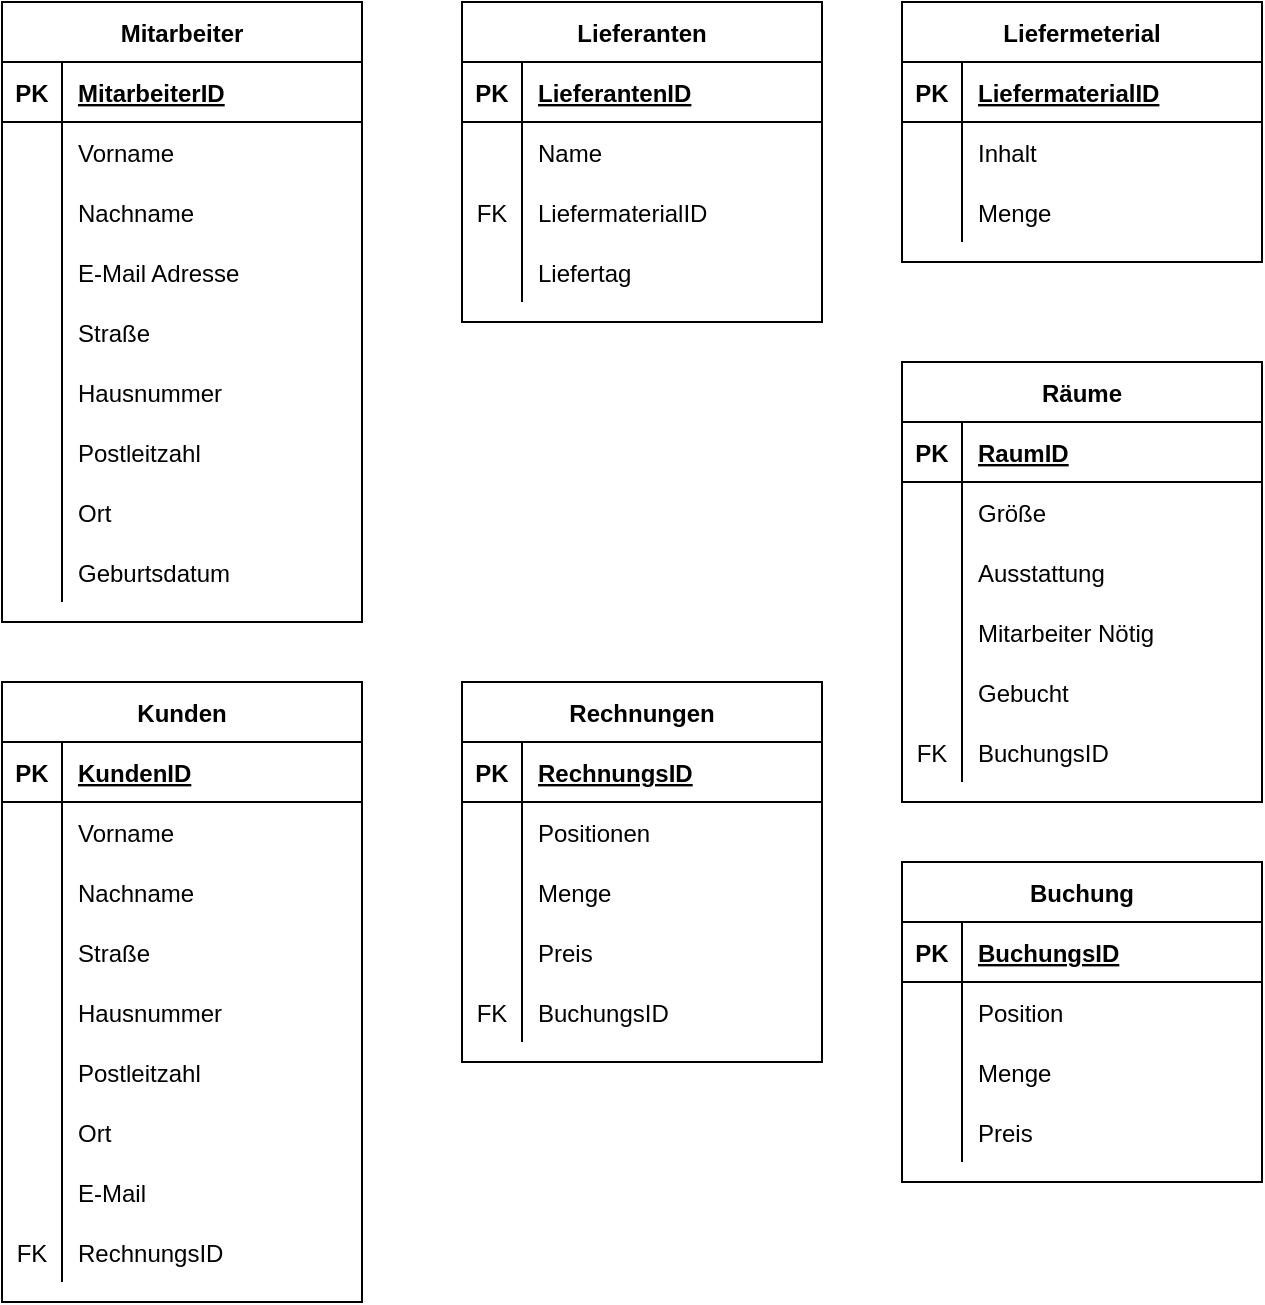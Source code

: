 <mxfile version="18.0.2" type="device"><diagram id="neu1YHQNExmpvhTmMHdw" name="Page-1"><mxGraphModel dx="1422" dy="772" grid="1" gridSize="10" guides="1" tooltips="1" connect="1" arrows="1" fold="1" page="1" pageScale="1" pageWidth="827" pageHeight="1169" math="0" shadow="0"><root><mxCell id="0"/><mxCell id="1" parent="0"/><mxCell id="aoT9SitxjQVlXELc2mFH-1" value="Mitarbeiter" style="shape=table;startSize=30;container=1;collapsible=1;childLayout=tableLayout;fixedRows=1;rowLines=0;fontStyle=1;align=center;resizeLast=1;" vertex="1" parent="1"><mxGeometry x="50" y="40" width="180" height="310" as="geometry"/></mxCell><mxCell id="aoT9SitxjQVlXELc2mFH-2" value="" style="shape=tableRow;horizontal=0;startSize=0;swimlaneHead=0;swimlaneBody=0;fillColor=none;collapsible=0;dropTarget=0;points=[[0,0.5],[1,0.5]];portConstraint=eastwest;top=0;left=0;right=0;bottom=1;" vertex="1" parent="aoT9SitxjQVlXELc2mFH-1"><mxGeometry y="30" width="180" height="30" as="geometry"/></mxCell><mxCell id="aoT9SitxjQVlXELc2mFH-3" value="PK" style="shape=partialRectangle;connectable=0;fillColor=none;top=0;left=0;bottom=0;right=0;fontStyle=1;overflow=hidden;" vertex="1" parent="aoT9SitxjQVlXELc2mFH-2"><mxGeometry width="30" height="30" as="geometry"><mxRectangle width="30" height="30" as="alternateBounds"/></mxGeometry></mxCell><mxCell id="aoT9SitxjQVlXELc2mFH-4" value="MitarbeiterID" style="shape=partialRectangle;connectable=0;fillColor=none;top=0;left=0;bottom=0;right=0;align=left;spacingLeft=6;fontStyle=5;overflow=hidden;" vertex="1" parent="aoT9SitxjQVlXELc2mFH-2"><mxGeometry x="30" width="150" height="30" as="geometry"><mxRectangle width="150" height="30" as="alternateBounds"/></mxGeometry></mxCell><mxCell id="aoT9SitxjQVlXELc2mFH-5" value="" style="shape=tableRow;horizontal=0;startSize=0;swimlaneHead=0;swimlaneBody=0;fillColor=none;collapsible=0;dropTarget=0;points=[[0,0.5],[1,0.5]];portConstraint=eastwest;top=0;left=0;right=0;bottom=0;" vertex="1" parent="aoT9SitxjQVlXELc2mFH-1"><mxGeometry y="60" width="180" height="30" as="geometry"/></mxCell><mxCell id="aoT9SitxjQVlXELc2mFH-6" value="" style="shape=partialRectangle;connectable=0;fillColor=none;top=0;left=0;bottom=0;right=0;editable=1;overflow=hidden;" vertex="1" parent="aoT9SitxjQVlXELc2mFH-5"><mxGeometry width="30" height="30" as="geometry"><mxRectangle width="30" height="30" as="alternateBounds"/></mxGeometry></mxCell><mxCell id="aoT9SitxjQVlXELc2mFH-7" value="Vorname" style="shape=partialRectangle;connectable=0;fillColor=none;top=0;left=0;bottom=0;right=0;align=left;spacingLeft=6;overflow=hidden;" vertex="1" parent="aoT9SitxjQVlXELc2mFH-5"><mxGeometry x="30" width="150" height="30" as="geometry"><mxRectangle width="150" height="30" as="alternateBounds"/></mxGeometry></mxCell><mxCell id="aoT9SitxjQVlXELc2mFH-8" value="" style="shape=tableRow;horizontal=0;startSize=0;swimlaneHead=0;swimlaneBody=0;fillColor=none;collapsible=0;dropTarget=0;points=[[0,0.5],[1,0.5]];portConstraint=eastwest;top=0;left=0;right=0;bottom=0;" vertex="1" parent="aoT9SitxjQVlXELc2mFH-1"><mxGeometry y="90" width="180" height="30" as="geometry"/></mxCell><mxCell id="aoT9SitxjQVlXELc2mFH-9" value="" style="shape=partialRectangle;connectable=0;fillColor=none;top=0;left=0;bottom=0;right=0;editable=1;overflow=hidden;" vertex="1" parent="aoT9SitxjQVlXELc2mFH-8"><mxGeometry width="30" height="30" as="geometry"><mxRectangle width="30" height="30" as="alternateBounds"/></mxGeometry></mxCell><mxCell id="aoT9SitxjQVlXELc2mFH-10" value="Nachname" style="shape=partialRectangle;connectable=0;fillColor=none;top=0;left=0;bottom=0;right=0;align=left;spacingLeft=6;overflow=hidden;" vertex="1" parent="aoT9SitxjQVlXELc2mFH-8"><mxGeometry x="30" width="150" height="30" as="geometry"><mxRectangle width="150" height="30" as="alternateBounds"/></mxGeometry></mxCell><mxCell id="aoT9SitxjQVlXELc2mFH-11" value="" style="shape=tableRow;horizontal=0;startSize=0;swimlaneHead=0;swimlaneBody=0;fillColor=none;collapsible=0;dropTarget=0;points=[[0,0.5],[1,0.5]];portConstraint=eastwest;top=0;left=0;right=0;bottom=0;" vertex="1" parent="aoT9SitxjQVlXELc2mFH-1"><mxGeometry y="120" width="180" height="30" as="geometry"/></mxCell><mxCell id="aoT9SitxjQVlXELc2mFH-12" value="" style="shape=partialRectangle;connectable=0;fillColor=none;top=0;left=0;bottom=0;right=0;editable=1;overflow=hidden;" vertex="1" parent="aoT9SitxjQVlXELc2mFH-11"><mxGeometry width="30" height="30" as="geometry"><mxRectangle width="30" height="30" as="alternateBounds"/></mxGeometry></mxCell><mxCell id="aoT9SitxjQVlXELc2mFH-13" value="E-Mail Adresse" style="shape=partialRectangle;connectable=0;fillColor=none;top=0;left=0;bottom=0;right=0;align=left;spacingLeft=6;overflow=hidden;" vertex="1" parent="aoT9SitxjQVlXELc2mFH-11"><mxGeometry x="30" width="150" height="30" as="geometry"><mxRectangle width="150" height="30" as="alternateBounds"/></mxGeometry></mxCell><mxCell id="aoT9SitxjQVlXELc2mFH-29" style="shape=tableRow;horizontal=0;startSize=0;swimlaneHead=0;swimlaneBody=0;fillColor=none;collapsible=0;dropTarget=0;points=[[0,0.5],[1,0.5]];portConstraint=eastwest;top=0;left=0;right=0;bottom=0;" vertex="1" parent="aoT9SitxjQVlXELc2mFH-1"><mxGeometry y="150" width="180" height="30" as="geometry"/></mxCell><mxCell id="aoT9SitxjQVlXELc2mFH-30" style="shape=partialRectangle;connectable=0;fillColor=none;top=0;left=0;bottom=0;right=0;editable=1;overflow=hidden;" vertex="1" parent="aoT9SitxjQVlXELc2mFH-29"><mxGeometry width="30" height="30" as="geometry"><mxRectangle width="30" height="30" as="alternateBounds"/></mxGeometry></mxCell><mxCell id="aoT9SitxjQVlXELc2mFH-31" value="Straße" style="shape=partialRectangle;connectable=0;fillColor=none;top=0;left=0;bottom=0;right=0;align=left;spacingLeft=6;overflow=hidden;" vertex="1" parent="aoT9SitxjQVlXELc2mFH-29"><mxGeometry x="30" width="150" height="30" as="geometry"><mxRectangle width="150" height="30" as="alternateBounds"/></mxGeometry></mxCell><mxCell id="aoT9SitxjQVlXELc2mFH-26" style="shape=tableRow;horizontal=0;startSize=0;swimlaneHead=0;swimlaneBody=0;fillColor=none;collapsible=0;dropTarget=0;points=[[0,0.5],[1,0.5]];portConstraint=eastwest;top=0;left=0;right=0;bottom=0;" vertex="1" parent="aoT9SitxjQVlXELc2mFH-1"><mxGeometry y="180" width="180" height="30" as="geometry"/></mxCell><mxCell id="aoT9SitxjQVlXELc2mFH-27" style="shape=partialRectangle;connectable=0;fillColor=none;top=0;left=0;bottom=0;right=0;editable=1;overflow=hidden;" vertex="1" parent="aoT9SitxjQVlXELc2mFH-26"><mxGeometry width="30" height="30" as="geometry"><mxRectangle width="30" height="30" as="alternateBounds"/></mxGeometry></mxCell><mxCell id="aoT9SitxjQVlXELc2mFH-28" value="Hausnummer" style="shape=partialRectangle;connectable=0;fillColor=none;top=0;left=0;bottom=0;right=0;align=left;spacingLeft=6;overflow=hidden;" vertex="1" parent="aoT9SitxjQVlXELc2mFH-26"><mxGeometry x="30" width="150" height="30" as="geometry"><mxRectangle width="150" height="30" as="alternateBounds"/></mxGeometry></mxCell><mxCell id="aoT9SitxjQVlXELc2mFH-23" style="shape=tableRow;horizontal=0;startSize=0;swimlaneHead=0;swimlaneBody=0;fillColor=none;collapsible=0;dropTarget=0;points=[[0,0.5],[1,0.5]];portConstraint=eastwest;top=0;left=0;right=0;bottom=0;" vertex="1" parent="aoT9SitxjQVlXELc2mFH-1"><mxGeometry y="210" width="180" height="30" as="geometry"/></mxCell><mxCell id="aoT9SitxjQVlXELc2mFH-24" style="shape=partialRectangle;connectable=0;fillColor=none;top=0;left=0;bottom=0;right=0;editable=1;overflow=hidden;" vertex="1" parent="aoT9SitxjQVlXELc2mFH-23"><mxGeometry width="30" height="30" as="geometry"><mxRectangle width="30" height="30" as="alternateBounds"/></mxGeometry></mxCell><mxCell id="aoT9SitxjQVlXELc2mFH-25" value="Postleitzahl" style="shape=partialRectangle;connectable=0;fillColor=none;top=0;left=0;bottom=0;right=0;align=left;spacingLeft=6;overflow=hidden;" vertex="1" parent="aoT9SitxjQVlXELc2mFH-23"><mxGeometry x="30" width="150" height="30" as="geometry"><mxRectangle width="150" height="30" as="alternateBounds"/></mxGeometry></mxCell><mxCell id="aoT9SitxjQVlXELc2mFH-20" style="shape=tableRow;horizontal=0;startSize=0;swimlaneHead=0;swimlaneBody=0;fillColor=none;collapsible=0;dropTarget=0;points=[[0,0.5],[1,0.5]];portConstraint=eastwest;top=0;left=0;right=0;bottom=0;" vertex="1" parent="aoT9SitxjQVlXELc2mFH-1"><mxGeometry y="240" width="180" height="30" as="geometry"/></mxCell><mxCell id="aoT9SitxjQVlXELc2mFH-21" style="shape=partialRectangle;connectable=0;fillColor=none;top=0;left=0;bottom=0;right=0;editable=1;overflow=hidden;" vertex="1" parent="aoT9SitxjQVlXELc2mFH-20"><mxGeometry width="30" height="30" as="geometry"><mxRectangle width="30" height="30" as="alternateBounds"/></mxGeometry></mxCell><mxCell id="aoT9SitxjQVlXELc2mFH-22" value="Ort" style="shape=partialRectangle;connectable=0;fillColor=none;top=0;left=0;bottom=0;right=0;align=left;spacingLeft=6;overflow=hidden;" vertex="1" parent="aoT9SitxjQVlXELc2mFH-20"><mxGeometry x="30" width="150" height="30" as="geometry"><mxRectangle width="150" height="30" as="alternateBounds"/></mxGeometry></mxCell><mxCell id="aoT9SitxjQVlXELc2mFH-17" style="shape=tableRow;horizontal=0;startSize=0;swimlaneHead=0;swimlaneBody=0;fillColor=none;collapsible=0;dropTarget=0;points=[[0,0.5],[1,0.5]];portConstraint=eastwest;top=0;left=0;right=0;bottom=0;" vertex="1" parent="aoT9SitxjQVlXELc2mFH-1"><mxGeometry y="270" width="180" height="30" as="geometry"/></mxCell><mxCell id="aoT9SitxjQVlXELc2mFH-18" style="shape=partialRectangle;connectable=0;fillColor=none;top=0;left=0;bottom=0;right=0;editable=1;overflow=hidden;" vertex="1" parent="aoT9SitxjQVlXELc2mFH-17"><mxGeometry width="30" height="30" as="geometry"><mxRectangle width="30" height="30" as="alternateBounds"/></mxGeometry></mxCell><mxCell id="aoT9SitxjQVlXELc2mFH-19" value="Geburtsdatum" style="shape=partialRectangle;connectable=0;fillColor=none;top=0;left=0;bottom=0;right=0;align=left;spacingLeft=6;overflow=hidden;" vertex="1" parent="aoT9SitxjQVlXELc2mFH-17"><mxGeometry x="30" width="150" height="30" as="geometry"><mxRectangle width="150" height="30" as="alternateBounds"/></mxGeometry></mxCell><mxCell id="aoT9SitxjQVlXELc2mFH-32" value="Lieferanten" style="shape=table;startSize=30;container=1;collapsible=1;childLayout=tableLayout;fixedRows=1;rowLines=0;fontStyle=1;align=center;resizeLast=1;" vertex="1" parent="1"><mxGeometry x="280" y="40" width="180" height="160" as="geometry"/></mxCell><mxCell id="aoT9SitxjQVlXELc2mFH-33" value="" style="shape=tableRow;horizontal=0;startSize=0;swimlaneHead=0;swimlaneBody=0;fillColor=none;collapsible=0;dropTarget=0;points=[[0,0.5],[1,0.5]];portConstraint=eastwest;top=0;left=0;right=0;bottom=1;" vertex="1" parent="aoT9SitxjQVlXELc2mFH-32"><mxGeometry y="30" width="180" height="30" as="geometry"/></mxCell><mxCell id="aoT9SitxjQVlXELc2mFH-34" value="PK" style="shape=partialRectangle;connectable=0;fillColor=none;top=0;left=0;bottom=0;right=0;fontStyle=1;overflow=hidden;" vertex="1" parent="aoT9SitxjQVlXELc2mFH-33"><mxGeometry width="30" height="30" as="geometry"><mxRectangle width="30" height="30" as="alternateBounds"/></mxGeometry></mxCell><mxCell id="aoT9SitxjQVlXELc2mFH-35" value="LieferantenID" style="shape=partialRectangle;connectable=0;fillColor=none;top=0;left=0;bottom=0;right=0;align=left;spacingLeft=6;fontStyle=5;overflow=hidden;" vertex="1" parent="aoT9SitxjQVlXELc2mFH-33"><mxGeometry x="30" width="150" height="30" as="geometry"><mxRectangle width="150" height="30" as="alternateBounds"/></mxGeometry></mxCell><mxCell id="aoT9SitxjQVlXELc2mFH-36" value="" style="shape=tableRow;horizontal=0;startSize=0;swimlaneHead=0;swimlaneBody=0;fillColor=none;collapsible=0;dropTarget=0;points=[[0,0.5],[1,0.5]];portConstraint=eastwest;top=0;left=0;right=0;bottom=0;" vertex="1" parent="aoT9SitxjQVlXELc2mFH-32"><mxGeometry y="60" width="180" height="30" as="geometry"/></mxCell><mxCell id="aoT9SitxjQVlXELc2mFH-37" value="" style="shape=partialRectangle;connectable=0;fillColor=none;top=0;left=0;bottom=0;right=0;editable=1;overflow=hidden;" vertex="1" parent="aoT9SitxjQVlXELc2mFH-36"><mxGeometry width="30" height="30" as="geometry"><mxRectangle width="30" height="30" as="alternateBounds"/></mxGeometry></mxCell><mxCell id="aoT9SitxjQVlXELc2mFH-38" value="Name" style="shape=partialRectangle;connectable=0;fillColor=none;top=0;left=0;bottom=0;right=0;align=left;spacingLeft=6;overflow=hidden;" vertex="1" parent="aoT9SitxjQVlXELc2mFH-36"><mxGeometry x="30" width="150" height="30" as="geometry"><mxRectangle width="150" height="30" as="alternateBounds"/></mxGeometry></mxCell><mxCell id="aoT9SitxjQVlXELc2mFH-39" value="" style="shape=tableRow;horizontal=0;startSize=0;swimlaneHead=0;swimlaneBody=0;fillColor=none;collapsible=0;dropTarget=0;points=[[0,0.5],[1,0.5]];portConstraint=eastwest;top=0;left=0;right=0;bottom=0;" vertex="1" parent="aoT9SitxjQVlXELc2mFH-32"><mxGeometry y="90" width="180" height="30" as="geometry"/></mxCell><mxCell id="aoT9SitxjQVlXELc2mFH-40" value="FK" style="shape=partialRectangle;connectable=0;fillColor=none;top=0;left=0;bottom=0;right=0;editable=1;overflow=hidden;" vertex="1" parent="aoT9SitxjQVlXELc2mFH-39"><mxGeometry width="30" height="30" as="geometry"><mxRectangle width="30" height="30" as="alternateBounds"/></mxGeometry></mxCell><mxCell id="aoT9SitxjQVlXELc2mFH-41" value="LiefermaterialID" style="shape=partialRectangle;connectable=0;fillColor=none;top=0;left=0;bottom=0;right=0;align=left;spacingLeft=6;overflow=hidden;" vertex="1" parent="aoT9SitxjQVlXELc2mFH-39"><mxGeometry x="30" width="150" height="30" as="geometry"><mxRectangle width="150" height="30" as="alternateBounds"/></mxGeometry></mxCell><mxCell id="aoT9SitxjQVlXELc2mFH-42" value="" style="shape=tableRow;horizontal=0;startSize=0;swimlaneHead=0;swimlaneBody=0;fillColor=none;collapsible=0;dropTarget=0;points=[[0,0.5],[1,0.5]];portConstraint=eastwest;top=0;left=0;right=0;bottom=0;" vertex="1" parent="aoT9SitxjQVlXELc2mFH-32"><mxGeometry y="120" width="180" height="30" as="geometry"/></mxCell><mxCell id="aoT9SitxjQVlXELc2mFH-43" value="" style="shape=partialRectangle;connectable=0;fillColor=none;top=0;left=0;bottom=0;right=0;editable=1;overflow=hidden;" vertex="1" parent="aoT9SitxjQVlXELc2mFH-42"><mxGeometry width="30" height="30" as="geometry"><mxRectangle width="30" height="30" as="alternateBounds"/></mxGeometry></mxCell><mxCell id="aoT9SitxjQVlXELc2mFH-44" value="Liefertag" style="shape=partialRectangle;connectable=0;fillColor=none;top=0;left=0;bottom=0;right=0;align=left;spacingLeft=6;overflow=hidden;" vertex="1" parent="aoT9SitxjQVlXELc2mFH-42"><mxGeometry x="30" width="150" height="30" as="geometry"><mxRectangle width="150" height="30" as="alternateBounds"/></mxGeometry></mxCell><mxCell id="aoT9SitxjQVlXELc2mFH-45" value="Liefermeterial" style="shape=table;startSize=30;container=1;collapsible=1;childLayout=tableLayout;fixedRows=1;rowLines=0;fontStyle=1;align=center;resizeLast=1;" vertex="1" parent="1"><mxGeometry x="500" y="40" width="180" height="130" as="geometry"/></mxCell><mxCell id="aoT9SitxjQVlXELc2mFH-46" value="" style="shape=tableRow;horizontal=0;startSize=0;swimlaneHead=0;swimlaneBody=0;fillColor=none;collapsible=0;dropTarget=0;points=[[0,0.5],[1,0.5]];portConstraint=eastwest;top=0;left=0;right=0;bottom=1;" vertex="1" parent="aoT9SitxjQVlXELc2mFH-45"><mxGeometry y="30" width="180" height="30" as="geometry"/></mxCell><mxCell id="aoT9SitxjQVlXELc2mFH-47" value="PK" style="shape=partialRectangle;connectable=0;fillColor=none;top=0;left=0;bottom=0;right=0;fontStyle=1;overflow=hidden;" vertex="1" parent="aoT9SitxjQVlXELc2mFH-46"><mxGeometry width="30" height="30" as="geometry"><mxRectangle width="30" height="30" as="alternateBounds"/></mxGeometry></mxCell><mxCell id="aoT9SitxjQVlXELc2mFH-48" value="LiefermaterialID" style="shape=partialRectangle;connectable=0;fillColor=none;top=0;left=0;bottom=0;right=0;align=left;spacingLeft=6;fontStyle=5;overflow=hidden;" vertex="1" parent="aoT9SitxjQVlXELc2mFH-46"><mxGeometry x="30" width="150" height="30" as="geometry"><mxRectangle width="150" height="30" as="alternateBounds"/></mxGeometry></mxCell><mxCell id="aoT9SitxjQVlXELc2mFH-49" value="" style="shape=tableRow;horizontal=0;startSize=0;swimlaneHead=0;swimlaneBody=0;fillColor=none;collapsible=0;dropTarget=0;points=[[0,0.5],[1,0.5]];portConstraint=eastwest;top=0;left=0;right=0;bottom=0;" vertex="1" parent="aoT9SitxjQVlXELc2mFH-45"><mxGeometry y="60" width="180" height="30" as="geometry"/></mxCell><mxCell id="aoT9SitxjQVlXELc2mFH-50" value="" style="shape=partialRectangle;connectable=0;fillColor=none;top=0;left=0;bottom=0;right=0;editable=1;overflow=hidden;" vertex="1" parent="aoT9SitxjQVlXELc2mFH-49"><mxGeometry width="30" height="30" as="geometry"><mxRectangle width="30" height="30" as="alternateBounds"/></mxGeometry></mxCell><mxCell id="aoT9SitxjQVlXELc2mFH-51" value="Inhalt" style="shape=partialRectangle;connectable=0;fillColor=none;top=0;left=0;bottom=0;right=0;align=left;spacingLeft=6;overflow=hidden;" vertex="1" parent="aoT9SitxjQVlXELc2mFH-49"><mxGeometry x="30" width="150" height="30" as="geometry"><mxRectangle width="150" height="30" as="alternateBounds"/></mxGeometry></mxCell><mxCell id="aoT9SitxjQVlXELc2mFH-52" value="" style="shape=tableRow;horizontal=0;startSize=0;swimlaneHead=0;swimlaneBody=0;fillColor=none;collapsible=0;dropTarget=0;points=[[0,0.5],[1,0.5]];portConstraint=eastwest;top=0;left=0;right=0;bottom=0;" vertex="1" parent="aoT9SitxjQVlXELc2mFH-45"><mxGeometry y="90" width="180" height="30" as="geometry"/></mxCell><mxCell id="aoT9SitxjQVlXELc2mFH-53" value="" style="shape=partialRectangle;connectable=0;fillColor=none;top=0;left=0;bottom=0;right=0;editable=1;overflow=hidden;" vertex="1" parent="aoT9SitxjQVlXELc2mFH-52"><mxGeometry width="30" height="30" as="geometry"><mxRectangle width="30" height="30" as="alternateBounds"/></mxGeometry></mxCell><mxCell id="aoT9SitxjQVlXELc2mFH-54" value="Menge" style="shape=partialRectangle;connectable=0;fillColor=none;top=0;left=0;bottom=0;right=0;align=left;spacingLeft=6;overflow=hidden;" vertex="1" parent="aoT9SitxjQVlXELc2mFH-52"><mxGeometry x="30" width="150" height="30" as="geometry"><mxRectangle width="150" height="30" as="alternateBounds"/></mxGeometry></mxCell><mxCell id="aoT9SitxjQVlXELc2mFH-58" value="Kunden" style="shape=table;startSize=30;container=1;collapsible=1;childLayout=tableLayout;fixedRows=1;rowLines=0;fontStyle=1;align=center;resizeLast=1;" vertex="1" parent="1"><mxGeometry x="50" y="380" width="180" height="310" as="geometry"/></mxCell><mxCell id="aoT9SitxjQVlXELc2mFH-59" value="" style="shape=tableRow;horizontal=0;startSize=0;swimlaneHead=0;swimlaneBody=0;fillColor=none;collapsible=0;dropTarget=0;points=[[0,0.5],[1,0.5]];portConstraint=eastwest;top=0;left=0;right=0;bottom=1;" vertex="1" parent="aoT9SitxjQVlXELc2mFH-58"><mxGeometry y="30" width="180" height="30" as="geometry"/></mxCell><mxCell id="aoT9SitxjQVlXELc2mFH-60" value="PK" style="shape=partialRectangle;connectable=0;fillColor=none;top=0;left=0;bottom=0;right=0;fontStyle=1;overflow=hidden;" vertex="1" parent="aoT9SitxjQVlXELc2mFH-59"><mxGeometry width="30" height="30" as="geometry"><mxRectangle width="30" height="30" as="alternateBounds"/></mxGeometry></mxCell><mxCell id="aoT9SitxjQVlXELc2mFH-61" value="KundenID" style="shape=partialRectangle;connectable=0;fillColor=none;top=0;left=0;bottom=0;right=0;align=left;spacingLeft=6;fontStyle=5;overflow=hidden;" vertex="1" parent="aoT9SitxjQVlXELc2mFH-59"><mxGeometry x="30" width="150" height="30" as="geometry"><mxRectangle width="150" height="30" as="alternateBounds"/></mxGeometry></mxCell><mxCell id="aoT9SitxjQVlXELc2mFH-62" value="" style="shape=tableRow;horizontal=0;startSize=0;swimlaneHead=0;swimlaneBody=0;fillColor=none;collapsible=0;dropTarget=0;points=[[0,0.5],[1,0.5]];portConstraint=eastwest;top=0;left=0;right=0;bottom=0;" vertex="1" parent="aoT9SitxjQVlXELc2mFH-58"><mxGeometry y="60" width="180" height="30" as="geometry"/></mxCell><mxCell id="aoT9SitxjQVlXELc2mFH-63" value="" style="shape=partialRectangle;connectable=0;fillColor=none;top=0;left=0;bottom=0;right=0;editable=1;overflow=hidden;" vertex="1" parent="aoT9SitxjQVlXELc2mFH-62"><mxGeometry width="30" height="30" as="geometry"><mxRectangle width="30" height="30" as="alternateBounds"/></mxGeometry></mxCell><mxCell id="aoT9SitxjQVlXELc2mFH-64" value="Vorname  " style="shape=partialRectangle;connectable=0;fillColor=none;top=0;left=0;bottom=0;right=0;align=left;spacingLeft=6;overflow=hidden;" vertex="1" parent="aoT9SitxjQVlXELc2mFH-62"><mxGeometry x="30" width="150" height="30" as="geometry"><mxRectangle width="150" height="30" as="alternateBounds"/></mxGeometry></mxCell><mxCell id="aoT9SitxjQVlXELc2mFH-86" style="shape=tableRow;horizontal=0;startSize=0;swimlaneHead=0;swimlaneBody=0;fillColor=none;collapsible=0;dropTarget=0;points=[[0,0.5],[1,0.5]];portConstraint=eastwest;top=0;left=0;right=0;bottom=0;" vertex="1" parent="aoT9SitxjQVlXELc2mFH-58"><mxGeometry y="90" width="180" height="30" as="geometry"/></mxCell><mxCell id="aoT9SitxjQVlXELc2mFH-87" style="shape=partialRectangle;connectable=0;fillColor=none;top=0;left=0;bottom=0;right=0;editable=1;overflow=hidden;" vertex="1" parent="aoT9SitxjQVlXELc2mFH-86"><mxGeometry width="30" height="30" as="geometry"><mxRectangle width="30" height="30" as="alternateBounds"/></mxGeometry></mxCell><mxCell id="aoT9SitxjQVlXELc2mFH-88" value="Nachname" style="shape=partialRectangle;connectable=0;fillColor=none;top=0;left=0;bottom=0;right=0;align=left;spacingLeft=6;overflow=hidden;" vertex="1" parent="aoT9SitxjQVlXELc2mFH-86"><mxGeometry x="30" width="150" height="30" as="geometry"><mxRectangle width="150" height="30" as="alternateBounds"/></mxGeometry></mxCell><mxCell id="aoT9SitxjQVlXELc2mFH-83" style="shape=tableRow;horizontal=0;startSize=0;swimlaneHead=0;swimlaneBody=0;fillColor=none;collapsible=0;dropTarget=0;points=[[0,0.5],[1,0.5]];portConstraint=eastwest;top=0;left=0;right=0;bottom=0;" vertex="1" parent="aoT9SitxjQVlXELc2mFH-58"><mxGeometry y="120" width="180" height="30" as="geometry"/></mxCell><mxCell id="aoT9SitxjQVlXELc2mFH-84" style="shape=partialRectangle;connectable=0;fillColor=none;top=0;left=0;bottom=0;right=0;editable=1;overflow=hidden;" vertex="1" parent="aoT9SitxjQVlXELc2mFH-83"><mxGeometry width="30" height="30" as="geometry"><mxRectangle width="30" height="30" as="alternateBounds"/></mxGeometry></mxCell><mxCell id="aoT9SitxjQVlXELc2mFH-85" value="Straße" style="shape=partialRectangle;connectable=0;fillColor=none;top=0;left=0;bottom=0;right=0;align=left;spacingLeft=6;overflow=hidden;" vertex="1" parent="aoT9SitxjQVlXELc2mFH-83"><mxGeometry x="30" width="150" height="30" as="geometry"><mxRectangle width="150" height="30" as="alternateBounds"/></mxGeometry></mxCell><mxCell id="aoT9SitxjQVlXELc2mFH-80" style="shape=tableRow;horizontal=0;startSize=0;swimlaneHead=0;swimlaneBody=0;fillColor=none;collapsible=0;dropTarget=0;points=[[0,0.5],[1,0.5]];portConstraint=eastwest;top=0;left=0;right=0;bottom=0;" vertex="1" parent="aoT9SitxjQVlXELc2mFH-58"><mxGeometry y="150" width="180" height="30" as="geometry"/></mxCell><mxCell id="aoT9SitxjQVlXELc2mFH-81" style="shape=partialRectangle;connectable=0;fillColor=none;top=0;left=0;bottom=0;right=0;editable=1;overflow=hidden;" vertex="1" parent="aoT9SitxjQVlXELc2mFH-80"><mxGeometry width="30" height="30" as="geometry"><mxRectangle width="30" height="30" as="alternateBounds"/></mxGeometry></mxCell><mxCell id="aoT9SitxjQVlXELc2mFH-82" value="Hausnummer" style="shape=partialRectangle;connectable=0;fillColor=none;top=0;left=0;bottom=0;right=0;align=left;spacingLeft=6;overflow=hidden;" vertex="1" parent="aoT9SitxjQVlXELc2mFH-80"><mxGeometry x="30" width="150" height="30" as="geometry"><mxRectangle width="150" height="30" as="alternateBounds"/></mxGeometry></mxCell><mxCell id="aoT9SitxjQVlXELc2mFH-77" style="shape=tableRow;horizontal=0;startSize=0;swimlaneHead=0;swimlaneBody=0;fillColor=none;collapsible=0;dropTarget=0;points=[[0,0.5],[1,0.5]];portConstraint=eastwest;top=0;left=0;right=0;bottom=0;" vertex="1" parent="aoT9SitxjQVlXELc2mFH-58"><mxGeometry y="180" width="180" height="30" as="geometry"/></mxCell><mxCell id="aoT9SitxjQVlXELc2mFH-78" style="shape=partialRectangle;connectable=0;fillColor=none;top=0;left=0;bottom=0;right=0;editable=1;overflow=hidden;" vertex="1" parent="aoT9SitxjQVlXELc2mFH-77"><mxGeometry width="30" height="30" as="geometry"><mxRectangle width="30" height="30" as="alternateBounds"/></mxGeometry></mxCell><mxCell id="aoT9SitxjQVlXELc2mFH-79" value="Postleitzahl" style="shape=partialRectangle;connectable=0;fillColor=none;top=0;left=0;bottom=0;right=0;align=left;spacingLeft=6;overflow=hidden;" vertex="1" parent="aoT9SitxjQVlXELc2mFH-77"><mxGeometry x="30" width="150" height="30" as="geometry"><mxRectangle width="150" height="30" as="alternateBounds"/></mxGeometry></mxCell><mxCell id="aoT9SitxjQVlXELc2mFH-74" style="shape=tableRow;horizontal=0;startSize=0;swimlaneHead=0;swimlaneBody=0;fillColor=none;collapsible=0;dropTarget=0;points=[[0,0.5],[1,0.5]];portConstraint=eastwest;top=0;left=0;right=0;bottom=0;" vertex="1" parent="aoT9SitxjQVlXELc2mFH-58"><mxGeometry y="210" width="180" height="30" as="geometry"/></mxCell><mxCell id="aoT9SitxjQVlXELc2mFH-75" style="shape=partialRectangle;connectable=0;fillColor=none;top=0;left=0;bottom=0;right=0;editable=1;overflow=hidden;" vertex="1" parent="aoT9SitxjQVlXELc2mFH-74"><mxGeometry width="30" height="30" as="geometry"><mxRectangle width="30" height="30" as="alternateBounds"/></mxGeometry></mxCell><mxCell id="aoT9SitxjQVlXELc2mFH-76" value="Ort" style="shape=partialRectangle;connectable=0;fillColor=none;top=0;left=0;bottom=0;right=0;align=left;spacingLeft=6;overflow=hidden;" vertex="1" parent="aoT9SitxjQVlXELc2mFH-74"><mxGeometry x="30" width="150" height="30" as="geometry"><mxRectangle width="150" height="30" as="alternateBounds"/></mxGeometry></mxCell><mxCell id="aoT9SitxjQVlXELc2mFH-71" style="shape=tableRow;horizontal=0;startSize=0;swimlaneHead=0;swimlaneBody=0;fillColor=none;collapsible=0;dropTarget=0;points=[[0,0.5],[1,0.5]];portConstraint=eastwest;top=0;left=0;right=0;bottom=0;" vertex="1" parent="aoT9SitxjQVlXELc2mFH-58"><mxGeometry y="240" width="180" height="30" as="geometry"/></mxCell><mxCell id="aoT9SitxjQVlXELc2mFH-72" style="shape=partialRectangle;connectable=0;fillColor=none;top=0;left=0;bottom=0;right=0;editable=1;overflow=hidden;" vertex="1" parent="aoT9SitxjQVlXELc2mFH-71"><mxGeometry width="30" height="30" as="geometry"><mxRectangle width="30" height="30" as="alternateBounds"/></mxGeometry></mxCell><mxCell id="aoT9SitxjQVlXELc2mFH-73" value="E-Mail" style="shape=partialRectangle;connectable=0;fillColor=none;top=0;left=0;bottom=0;right=0;align=left;spacingLeft=6;overflow=hidden;" vertex="1" parent="aoT9SitxjQVlXELc2mFH-71"><mxGeometry x="30" width="150" height="30" as="geometry"><mxRectangle width="150" height="30" as="alternateBounds"/></mxGeometry></mxCell><mxCell id="aoT9SitxjQVlXELc2mFH-65" value="" style="shape=tableRow;horizontal=0;startSize=0;swimlaneHead=0;swimlaneBody=0;fillColor=none;collapsible=0;dropTarget=0;points=[[0,0.5],[1,0.5]];portConstraint=eastwest;top=0;left=0;right=0;bottom=0;" vertex="1" parent="aoT9SitxjQVlXELc2mFH-58"><mxGeometry y="270" width="180" height="30" as="geometry"/></mxCell><mxCell id="aoT9SitxjQVlXELc2mFH-66" value="FK" style="shape=partialRectangle;connectable=0;fillColor=none;top=0;left=0;bottom=0;right=0;editable=1;overflow=hidden;" vertex="1" parent="aoT9SitxjQVlXELc2mFH-65"><mxGeometry width="30" height="30" as="geometry"><mxRectangle width="30" height="30" as="alternateBounds"/></mxGeometry></mxCell><mxCell id="aoT9SitxjQVlXELc2mFH-67" value="RechnungsID" style="shape=partialRectangle;connectable=0;fillColor=none;top=0;left=0;bottom=0;right=0;align=left;spacingLeft=6;overflow=hidden;" vertex="1" parent="aoT9SitxjQVlXELc2mFH-65"><mxGeometry x="30" width="150" height="30" as="geometry"><mxRectangle width="150" height="30" as="alternateBounds"/></mxGeometry></mxCell><mxCell id="aoT9SitxjQVlXELc2mFH-89" value="Rechnungen" style="shape=table;startSize=30;container=1;collapsible=1;childLayout=tableLayout;fixedRows=1;rowLines=0;fontStyle=1;align=center;resizeLast=1;" vertex="1" parent="1"><mxGeometry x="280" y="380" width="180" height="190" as="geometry"/></mxCell><mxCell id="aoT9SitxjQVlXELc2mFH-90" value="" style="shape=tableRow;horizontal=0;startSize=0;swimlaneHead=0;swimlaneBody=0;fillColor=none;collapsible=0;dropTarget=0;points=[[0,0.5],[1,0.5]];portConstraint=eastwest;top=0;left=0;right=0;bottom=1;" vertex="1" parent="aoT9SitxjQVlXELc2mFH-89"><mxGeometry y="30" width="180" height="30" as="geometry"/></mxCell><mxCell id="aoT9SitxjQVlXELc2mFH-91" value="PK" style="shape=partialRectangle;connectable=0;fillColor=none;top=0;left=0;bottom=0;right=0;fontStyle=1;overflow=hidden;" vertex="1" parent="aoT9SitxjQVlXELc2mFH-90"><mxGeometry width="30" height="30" as="geometry"><mxRectangle width="30" height="30" as="alternateBounds"/></mxGeometry></mxCell><mxCell id="aoT9SitxjQVlXELc2mFH-92" value="RechnungsID" style="shape=partialRectangle;connectable=0;fillColor=none;top=0;left=0;bottom=0;right=0;align=left;spacingLeft=6;fontStyle=5;overflow=hidden;" vertex="1" parent="aoT9SitxjQVlXELc2mFH-90"><mxGeometry x="30" width="150" height="30" as="geometry"><mxRectangle width="150" height="30" as="alternateBounds"/></mxGeometry></mxCell><mxCell id="aoT9SitxjQVlXELc2mFH-93" value="" style="shape=tableRow;horizontal=0;startSize=0;swimlaneHead=0;swimlaneBody=0;fillColor=none;collapsible=0;dropTarget=0;points=[[0,0.5],[1,0.5]];portConstraint=eastwest;top=0;left=0;right=0;bottom=0;" vertex="1" parent="aoT9SitxjQVlXELc2mFH-89"><mxGeometry y="60" width="180" height="30" as="geometry"/></mxCell><mxCell id="aoT9SitxjQVlXELc2mFH-94" value="" style="shape=partialRectangle;connectable=0;fillColor=none;top=0;left=0;bottom=0;right=0;editable=1;overflow=hidden;" vertex="1" parent="aoT9SitxjQVlXELc2mFH-93"><mxGeometry width="30" height="30" as="geometry"><mxRectangle width="30" height="30" as="alternateBounds"/></mxGeometry></mxCell><mxCell id="aoT9SitxjQVlXELc2mFH-95" value="Positionen" style="shape=partialRectangle;connectable=0;fillColor=none;top=0;left=0;bottom=0;right=0;align=left;spacingLeft=6;overflow=hidden;" vertex="1" parent="aoT9SitxjQVlXELc2mFH-93"><mxGeometry x="30" width="150" height="30" as="geometry"><mxRectangle width="150" height="30" as="alternateBounds"/></mxGeometry></mxCell><mxCell id="aoT9SitxjQVlXELc2mFH-96" value="" style="shape=tableRow;horizontal=0;startSize=0;swimlaneHead=0;swimlaneBody=0;fillColor=none;collapsible=0;dropTarget=0;points=[[0,0.5],[1,0.5]];portConstraint=eastwest;top=0;left=0;right=0;bottom=0;" vertex="1" parent="aoT9SitxjQVlXELc2mFH-89"><mxGeometry y="90" width="180" height="30" as="geometry"/></mxCell><mxCell id="aoT9SitxjQVlXELc2mFH-97" value="" style="shape=partialRectangle;connectable=0;fillColor=none;top=0;left=0;bottom=0;right=0;editable=1;overflow=hidden;" vertex="1" parent="aoT9SitxjQVlXELc2mFH-96"><mxGeometry width="30" height="30" as="geometry"><mxRectangle width="30" height="30" as="alternateBounds"/></mxGeometry></mxCell><mxCell id="aoT9SitxjQVlXELc2mFH-98" value="Menge" style="shape=partialRectangle;connectable=0;fillColor=none;top=0;left=0;bottom=0;right=0;align=left;spacingLeft=6;overflow=hidden;" vertex="1" parent="aoT9SitxjQVlXELc2mFH-96"><mxGeometry x="30" width="150" height="30" as="geometry"><mxRectangle width="150" height="30" as="alternateBounds"/></mxGeometry></mxCell><mxCell id="aoT9SitxjQVlXELc2mFH-99" value="" style="shape=tableRow;horizontal=0;startSize=0;swimlaneHead=0;swimlaneBody=0;fillColor=none;collapsible=0;dropTarget=0;points=[[0,0.5],[1,0.5]];portConstraint=eastwest;top=0;left=0;right=0;bottom=0;" vertex="1" parent="aoT9SitxjQVlXELc2mFH-89"><mxGeometry y="120" width="180" height="30" as="geometry"/></mxCell><mxCell id="aoT9SitxjQVlXELc2mFH-100" value="" style="shape=partialRectangle;connectable=0;fillColor=none;top=0;left=0;bottom=0;right=0;editable=1;overflow=hidden;" vertex="1" parent="aoT9SitxjQVlXELc2mFH-99"><mxGeometry width="30" height="30" as="geometry"><mxRectangle width="30" height="30" as="alternateBounds"/></mxGeometry></mxCell><mxCell id="aoT9SitxjQVlXELc2mFH-101" value="Preis" style="shape=partialRectangle;connectable=0;fillColor=none;top=0;left=0;bottom=0;right=0;align=left;spacingLeft=6;overflow=hidden;" vertex="1" parent="aoT9SitxjQVlXELc2mFH-99"><mxGeometry x="30" width="150" height="30" as="geometry"><mxRectangle width="150" height="30" as="alternateBounds"/></mxGeometry></mxCell><mxCell id="aoT9SitxjQVlXELc2mFH-137" style="shape=tableRow;horizontal=0;startSize=0;swimlaneHead=0;swimlaneBody=0;fillColor=none;collapsible=0;dropTarget=0;points=[[0,0.5],[1,0.5]];portConstraint=eastwest;top=0;left=0;right=0;bottom=0;" vertex="1" parent="aoT9SitxjQVlXELc2mFH-89"><mxGeometry y="150" width="180" height="30" as="geometry"/></mxCell><mxCell id="aoT9SitxjQVlXELc2mFH-138" value="FK" style="shape=partialRectangle;connectable=0;fillColor=none;top=0;left=0;bottom=0;right=0;editable=1;overflow=hidden;" vertex="1" parent="aoT9SitxjQVlXELc2mFH-137"><mxGeometry width="30" height="30" as="geometry"><mxRectangle width="30" height="30" as="alternateBounds"/></mxGeometry></mxCell><mxCell id="aoT9SitxjQVlXELc2mFH-139" value="BuchungsID" style="shape=partialRectangle;connectable=0;fillColor=none;top=0;left=0;bottom=0;right=0;align=left;spacingLeft=6;overflow=hidden;" vertex="1" parent="aoT9SitxjQVlXELc2mFH-137"><mxGeometry x="30" width="150" height="30" as="geometry"><mxRectangle width="150" height="30" as="alternateBounds"/></mxGeometry></mxCell><mxCell id="aoT9SitxjQVlXELc2mFH-105" value="Räume" style="shape=table;startSize=30;container=1;collapsible=1;childLayout=tableLayout;fixedRows=1;rowLines=0;fontStyle=1;align=center;resizeLast=1;" vertex="1" parent="1"><mxGeometry x="500" y="220" width="180" height="220" as="geometry"/></mxCell><mxCell id="aoT9SitxjQVlXELc2mFH-106" value="" style="shape=tableRow;horizontal=0;startSize=0;swimlaneHead=0;swimlaneBody=0;fillColor=none;collapsible=0;dropTarget=0;points=[[0,0.5],[1,0.5]];portConstraint=eastwest;top=0;left=0;right=0;bottom=1;" vertex="1" parent="aoT9SitxjQVlXELc2mFH-105"><mxGeometry y="30" width="180" height="30" as="geometry"/></mxCell><mxCell id="aoT9SitxjQVlXELc2mFH-107" value="PK" style="shape=partialRectangle;connectable=0;fillColor=none;top=0;left=0;bottom=0;right=0;fontStyle=1;overflow=hidden;" vertex="1" parent="aoT9SitxjQVlXELc2mFH-106"><mxGeometry width="30" height="30" as="geometry"><mxRectangle width="30" height="30" as="alternateBounds"/></mxGeometry></mxCell><mxCell id="aoT9SitxjQVlXELc2mFH-108" value="RaumID" style="shape=partialRectangle;connectable=0;fillColor=none;top=0;left=0;bottom=0;right=0;align=left;spacingLeft=6;fontStyle=5;overflow=hidden;" vertex="1" parent="aoT9SitxjQVlXELc2mFH-106"><mxGeometry x="30" width="150" height="30" as="geometry"><mxRectangle width="150" height="30" as="alternateBounds"/></mxGeometry></mxCell><mxCell id="aoT9SitxjQVlXELc2mFH-109" value="" style="shape=tableRow;horizontal=0;startSize=0;swimlaneHead=0;swimlaneBody=0;fillColor=none;collapsible=0;dropTarget=0;points=[[0,0.5],[1,0.5]];portConstraint=eastwest;top=0;left=0;right=0;bottom=0;" vertex="1" parent="aoT9SitxjQVlXELc2mFH-105"><mxGeometry y="60" width="180" height="30" as="geometry"/></mxCell><mxCell id="aoT9SitxjQVlXELc2mFH-110" value="" style="shape=partialRectangle;connectable=0;fillColor=none;top=0;left=0;bottom=0;right=0;editable=1;overflow=hidden;" vertex="1" parent="aoT9SitxjQVlXELc2mFH-109"><mxGeometry width="30" height="30" as="geometry"><mxRectangle width="30" height="30" as="alternateBounds"/></mxGeometry></mxCell><mxCell id="aoT9SitxjQVlXELc2mFH-111" value="Größe" style="shape=partialRectangle;connectable=0;fillColor=none;top=0;left=0;bottom=0;right=0;align=left;spacingLeft=6;overflow=hidden;" vertex="1" parent="aoT9SitxjQVlXELc2mFH-109"><mxGeometry x="30" width="150" height="30" as="geometry"><mxRectangle width="150" height="30" as="alternateBounds"/></mxGeometry></mxCell><mxCell id="aoT9SitxjQVlXELc2mFH-112" value="" style="shape=tableRow;horizontal=0;startSize=0;swimlaneHead=0;swimlaneBody=0;fillColor=none;collapsible=0;dropTarget=0;points=[[0,0.5],[1,0.5]];portConstraint=eastwest;top=0;left=0;right=0;bottom=0;" vertex="1" parent="aoT9SitxjQVlXELc2mFH-105"><mxGeometry y="90" width="180" height="30" as="geometry"/></mxCell><mxCell id="aoT9SitxjQVlXELc2mFH-113" value="" style="shape=partialRectangle;connectable=0;fillColor=none;top=0;left=0;bottom=0;right=0;editable=1;overflow=hidden;" vertex="1" parent="aoT9SitxjQVlXELc2mFH-112"><mxGeometry width="30" height="30" as="geometry"><mxRectangle width="30" height="30" as="alternateBounds"/></mxGeometry></mxCell><mxCell id="aoT9SitxjQVlXELc2mFH-114" value="Ausstattung" style="shape=partialRectangle;connectable=0;fillColor=none;top=0;left=0;bottom=0;right=0;align=left;spacingLeft=6;overflow=hidden;" vertex="1" parent="aoT9SitxjQVlXELc2mFH-112"><mxGeometry x="30" width="150" height="30" as="geometry"><mxRectangle width="150" height="30" as="alternateBounds"/></mxGeometry></mxCell><mxCell id="aoT9SitxjQVlXELc2mFH-115" value="" style="shape=tableRow;horizontal=0;startSize=0;swimlaneHead=0;swimlaneBody=0;fillColor=none;collapsible=0;dropTarget=0;points=[[0,0.5],[1,0.5]];portConstraint=eastwest;top=0;left=0;right=0;bottom=0;" vertex="1" parent="aoT9SitxjQVlXELc2mFH-105"><mxGeometry y="120" width="180" height="30" as="geometry"/></mxCell><mxCell id="aoT9SitxjQVlXELc2mFH-116" value="" style="shape=partialRectangle;connectable=0;fillColor=none;top=0;left=0;bottom=0;right=0;editable=1;overflow=hidden;" vertex="1" parent="aoT9SitxjQVlXELc2mFH-115"><mxGeometry width="30" height="30" as="geometry"><mxRectangle width="30" height="30" as="alternateBounds"/></mxGeometry></mxCell><mxCell id="aoT9SitxjQVlXELc2mFH-117" value="Mitarbeiter Nötig" style="shape=partialRectangle;connectable=0;fillColor=none;top=0;left=0;bottom=0;right=0;align=left;spacingLeft=6;overflow=hidden;" vertex="1" parent="aoT9SitxjQVlXELc2mFH-115"><mxGeometry x="30" width="150" height="30" as="geometry"><mxRectangle width="150" height="30" as="alternateBounds"/></mxGeometry></mxCell><mxCell id="aoT9SitxjQVlXELc2mFH-118" style="shape=tableRow;horizontal=0;startSize=0;swimlaneHead=0;swimlaneBody=0;fillColor=none;collapsible=0;dropTarget=0;points=[[0,0.5],[1,0.5]];portConstraint=eastwest;top=0;left=0;right=0;bottom=0;" vertex="1" parent="aoT9SitxjQVlXELc2mFH-105"><mxGeometry y="150" width="180" height="30" as="geometry"/></mxCell><mxCell id="aoT9SitxjQVlXELc2mFH-119" style="shape=partialRectangle;connectable=0;fillColor=none;top=0;left=0;bottom=0;right=0;editable=1;overflow=hidden;" vertex="1" parent="aoT9SitxjQVlXELc2mFH-118"><mxGeometry width="30" height="30" as="geometry"><mxRectangle width="30" height="30" as="alternateBounds"/></mxGeometry></mxCell><mxCell id="aoT9SitxjQVlXELc2mFH-120" value="Gebucht" style="shape=partialRectangle;connectable=0;fillColor=none;top=0;left=0;bottom=0;right=0;align=left;spacingLeft=6;overflow=hidden;" vertex="1" parent="aoT9SitxjQVlXELc2mFH-118"><mxGeometry x="30" width="150" height="30" as="geometry"><mxRectangle width="150" height="30" as="alternateBounds"/></mxGeometry></mxCell><mxCell id="aoT9SitxjQVlXELc2mFH-121" style="shape=tableRow;horizontal=0;startSize=0;swimlaneHead=0;swimlaneBody=0;fillColor=none;collapsible=0;dropTarget=0;points=[[0,0.5],[1,0.5]];portConstraint=eastwest;top=0;left=0;right=0;bottom=0;" vertex="1" parent="aoT9SitxjQVlXELc2mFH-105"><mxGeometry y="180" width="180" height="30" as="geometry"/></mxCell><mxCell id="aoT9SitxjQVlXELc2mFH-122" value="FK" style="shape=partialRectangle;connectable=0;fillColor=none;top=0;left=0;bottom=0;right=0;editable=1;overflow=hidden;" vertex="1" parent="aoT9SitxjQVlXELc2mFH-121"><mxGeometry width="30" height="30" as="geometry"><mxRectangle width="30" height="30" as="alternateBounds"/></mxGeometry></mxCell><mxCell id="aoT9SitxjQVlXELc2mFH-123" value="BuchungsID" style="shape=partialRectangle;connectable=0;fillColor=none;top=0;left=0;bottom=0;right=0;align=left;spacingLeft=6;overflow=hidden;" vertex="1" parent="aoT9SitxjQVlXELc2mFH-121"><mxGeometry x="30" width="150" height="30" as="geometry"><mxRectangle width="150" height="30" as="alternateBounds"/></mxGeometry></mxCell><mxCell id="aoT9SitxjQVlXELc2mFH-124" value="Buchung" style="shape=table;startSize=30;container=1;collapsible=1;childLayout=tableLayout;fixedRows=1;rowLines=0;fontStyle=1;align=center;resizeLast=1;" vertex="1" parent="1"><mxGeometry x="500" y="470" width="180" height="160" as="geometry"/></mxCell><mxCell id="aoT9SitxjQVlXELc2mFH-125" value="" style="shape=tableRow;horizontal=0;startSize=0;swimlaneHead=0;swimlaneBody=0;fillColor=none;collapsible=0;dropTarget=0;points=[[0,0.5],[1,0.5]];portConstraint=eastwest;top=0;left=0;right=0;bottom=1;" vertex="1" parent="aoT9SitxjQVlXELc2mFH-124"><mxGeometry y="30" width="180" height="30" as="geometry"/></mxCell><mxCell id="aoT9SitxjQVlXELc2mFH-126" value="PK" style="shape=partialRectangle;connectable=0;fillColor=none;top=0;left=0;bottom=0;right=0;fontStyle=1;overflow=hidden;" vertex="1" parent="aoT9SitxjQVlXELc2mFH-125"><mxGeometry width="30" height="30" as="geometry"><mxRectangle width="30" height="30" as="alternateBounds"/></mxGeometry></mxCell><mxCell id="aoT9SitxjQVlXELc2mFH-127" value="BuchungsID" style="shape=partialRectangle;connectable=0;fillColor=none;top=0;left=0;bottom=0;right=0;align=left;spacingLeft=6;fontStyle=5;overflow=hidden;" vertex="1" parent="aoT9SitxjQVlXELc2mFH-125"><mxGeometry x="30" width="150" height="30" as="geometry"><mxRectangle width="150" height="30" as="alternateBounds"/></mxGeometry></mxCell><mxCell id="aoT9SitxjQVlXELc2mFH-128" value="" style="shape=tableRow;horizontal=0;startSize=0;swimlaneHead=0;swimlaneBody=0;fillColor=none;collapsible=0;dropTarget=0;points=[[0,0.5],[1,0.5]];portConstraint=eastwest;top=0;left=0;right=0;bottom=0;" vertex="1" parent="aoT9SitxjQVlXELc2mFH-124"><mxGeometry y="60" width="180" height="30" as="geometry"/></mxCell><mxCell id="aoT9SitxjQVlXELc2mFH-129" value="" style="shape=partialRectangle;connectable=0;fillColor=none;top=0;left=0;bottom=0;right=0;editable=1;overflow=hidden;" vertex="1" parent="aoT9SitxjQVlXELc2mFH-128"><mxGeometry width="30" height="30" as="geometry"><mxRectangle width="30" height="30" as="alternateBounds"/></mxGeometry></mxCell><mxCell id="aoT9SitxjQVlXELc2mFH-130" value="Position" style="shape=partialRectangle;connectable=0;fillColor=none;top=0;left=0;bottom=0;right=0;align=left;spacingLeft=6;overflow=hidden;" vertex="1" parent="aoT9SitxjQVlXELc2mFH-128"><mxGeometry x="30" width="150" height="30" as="geometry"><mxRectangle width="150" height="30" as="alternateBounds"/></mxGeometry></mxCell><mxCell id="aoT9SitxjQVlXELc2mFH-131" value="" style="shape=tableRow;horizontal=0;startSize=0;swimlaneHead=0;swimlaneBody=0;fillColor=none;collapsible=0;dropTarget=0;points=[[0,0.5],[1,0.5]];portConstraint=eastwest;top=0;left=0;right=0;bottom=0;" vertex="1" parent="aoT9SitxjQVlXELc2mFH-124"><mxGeometry y="90" width="180" height="30" as="geometry"/></mxCell><mxCell id="aoT9SitxjQVlXELc2mFH-132" value="" style="shape=partialRectangle;connectable=0;fillColor=none;top=0;left=0;bottom=0;right=0;editable=1;overflow=hidden;" vertex="1" parent="aoT9SitxjQVlXELc2mFH-131"><mxGeometry width="30" height="30" as="geometry"><mxRectangle width="30" height="30" as="alternateBounds"/></mxGeometry></mxCell><mxCell id="aoT9SitxjQVlXELc2mFH-133" value="Menge" style="shape=partialRectangle;connectable=0;fillColor=none;top=0;left=0;bottom=0;right=0;align=left;spacingLeft=6;overflow=hidden;" vertex="1" parent="aoT9SitxjQVlXELc2mFH-131"><mxGeometry x="30" width="150" height="30" as="geometry"><mxRectangle width="150" height="30" as="alternateBounds"/></mxGeometry></mxCell><mxCell id="aoT9SitxjQVlXELc2mFH-134" value="" style="shape=tableRow;horizontal=0;startSize=0;swimlaneHead=0;swimlaneBody=0;fillColor=none;collapsible=0;dropTarget=0;points=[[0,0.5],[1,0.5]];portConstraint=eastwest;top=0;left=0;right=0;bottom=0;" vertex="1" parent="aoT9SitxjQVlXELc2mFH-124"><mxGeometry y="120" width="180" height="30" as="geometry"/></mxCell><mxCell id="aoT9SitxjQVlXELc2mFH-135" value="" style="shape=partialRectangle;connectable=0;fillColor=none;top=0;left=0;bottom=0;right=0;editable=1;overflow=hidden;" vertex="1" parent="aoT9SitxjQVlXELc2mFH-134"><mxGeometry width="30" height="30" as="geometry"><mxRectangle width="30" height="30" as="alternateBounds"/></mxGeometry></mxCell><mxCell id="aoT9SitxjQVlXELc2mFH-136" value="Preis" style="shape=partialRectangle;connectable=0;fillColor=none;top=0;left=0;bottom=0;right=0;align=left;spacingLeft=6;overflow=hidden;" vertex="1" parent="aoT9SitxjQVlXELc2mFH-134"><mxGeometry x="30" width="150" height="30" as="geometry"><mxRectangle width="150" height="30" as="alternateBounds"/></mxGeometry></mxCell></root></mxGraphModel></diagram></mxfile>